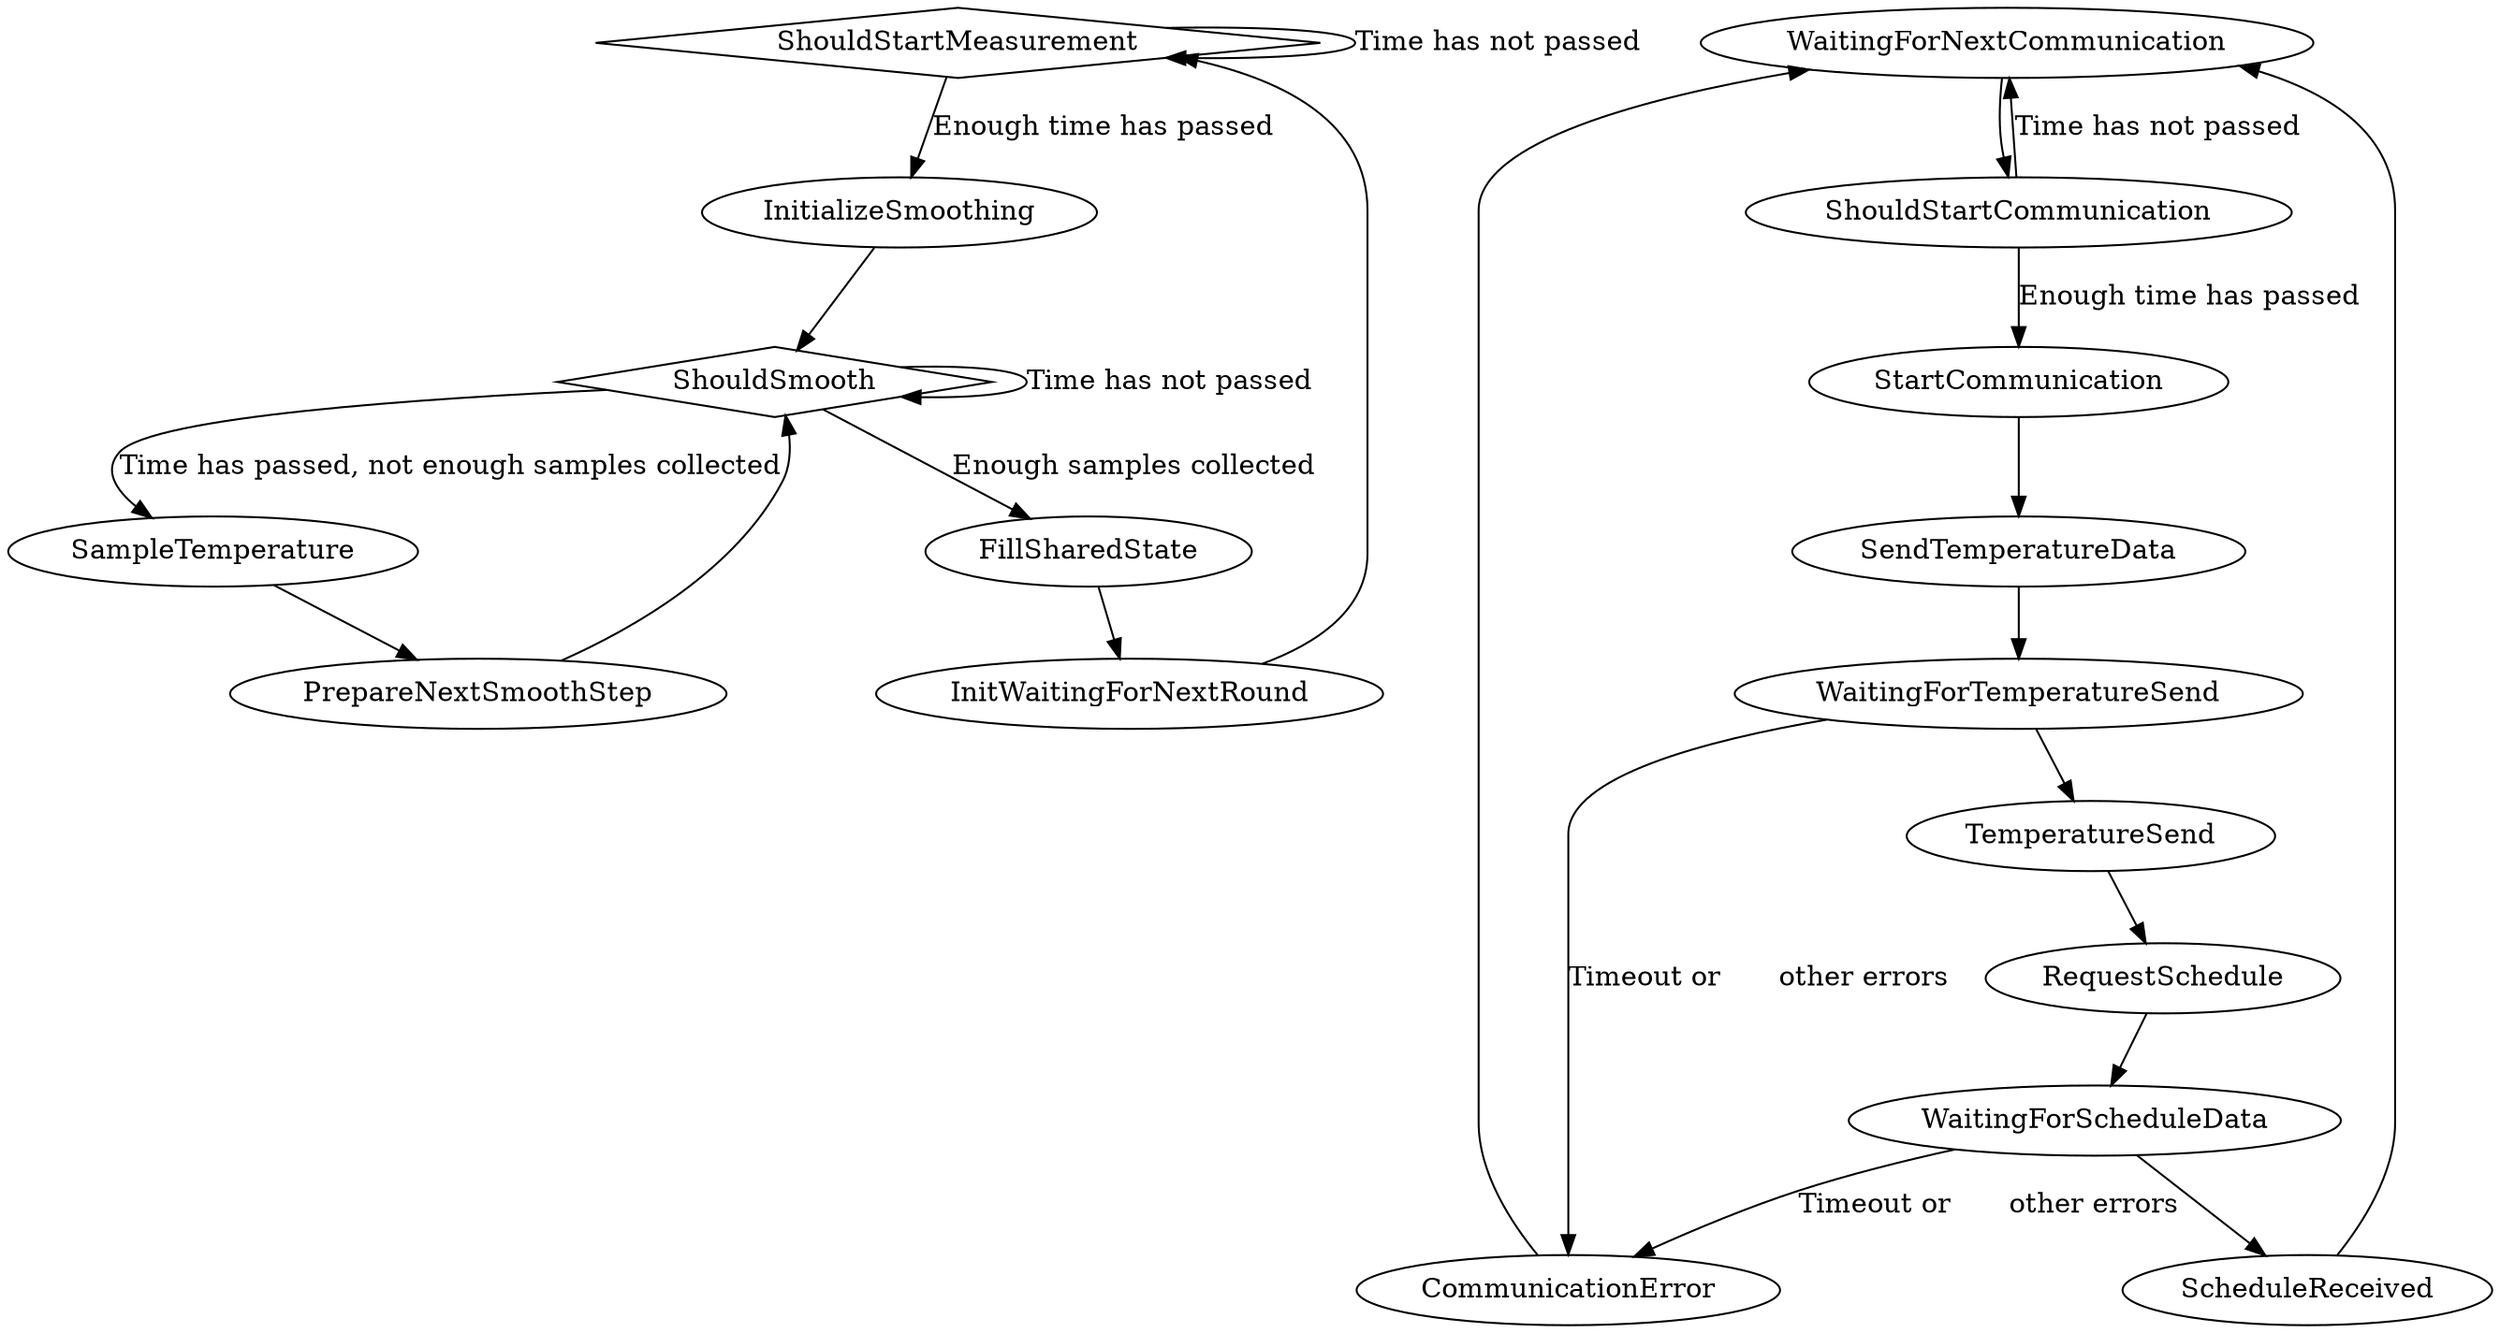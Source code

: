 digraph states {
	// temperature measurement
	ShouldStartMeasurement -> ShouldStartMeasurement [label="Time has not passed"]
	ShouldStartMeasurement -> InitializeSmoothing [label="Enough time has passed"]
	InitializeSmoothing -> ShouldSmooth

	ShouldSmooth -> ShouldSmooth [label="Time has not passed"]
	ShouldSmooth -> SampleTemperature [label="Time has passed, not enough samples collected"]
	ShouldSmooth -> FillSharedState [label="Enough samples collected"]

	SampleTemperature -> PrepareNextSmoothStep
	PrepareNextSmoothStep -> ShouldSmooth
	FillSharedState -> InitWaitingForNextRound
	InitWaitingForNextRound -> ShouldStartMeasurement

	ShouldStartMeasurement [shape=diamond]
	ShouldSmooth [shape=diamond]

	// communicate with server
	WaitingForNextCommunication -> ShouldStartCommunication
	ShouldStartCommunication -> WaitingForNextCommunication [label="Time has not passed"]
	ShouldStartCommunication -> StartCommunication [label="Enough time has passed"]
	StartCommunication -> SendTemperatureData
	SendTemperatureData -> WaitingForTemperatureSend
	WaitingForTemperatureSend -> CommunicationError [label="Timeout or	other errors"]
	WaitingForTemperatureSend -> TemperatureSend
	TemperatureSend -> RequestSchedule
	RequestSchedule -> WaitingForScheduleData
	WaitingForScheduleData -> CommunicationError [label="Timeout or	other errors"]
	WaitingForScheduleData -> ScheduleReceived
	ScheduleReceived -> WaitingForNextCommunication
	CommunicationError -> WaitingForNextCommunication 

	// execute schedule

}

